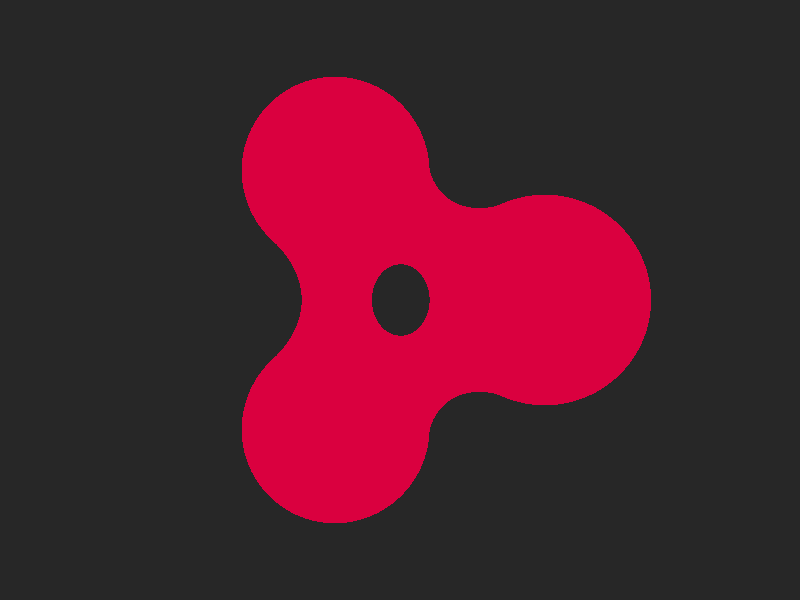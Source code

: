 // This work is licensed under the Creative Commons Attribution 3.0 Unported License.
// To view a copy of this license, visit http://creativecommons.org/licenses/by/3.0/
// or send a letter to Creative Commons, 444 Castro Street, Suite 900, Mountain View,
// California, 94041, USA.

// Persistence Of Vision raytracer version 3.5 sample file.
// File by Alexander Enzmann
//
// -w320 -h240
// -w800 -h600 +a0.3
//
#version 3.7;
global_settings { assumed_gamma 1.0 }

camera {
   location  <0, 0, -5>
   right     x*image_width/image_height
   direction <0, 0, 1.7>
   look_at   <0, 0, 0>
}

background { color rgb<1,1,1>*0.02 } 

light_source { <-15, 30, -25> color red 1 green 1 blue 1 }
light_source { < 15, 30, -25> color red 1 green 1 blue 1 }

blob {
   threshold 0.6
   component 1.0, 1.0, <0.75, 0, 0>
   component 1.0, 1.0, <-0.375, 0.64952, 0>
   component 1.0, 1.0, <-0.375, -0.64952, 0>

   pigment { color rgb< 0.7,0,0.05> }
   finish { 
                              
    // harmonioso
	ambient 0.2
	diffuse 0.3
	specular 0.7
	
    /*                              
	      
	// 1
	ambient 0.1
	diffuse 0
	specular 0
   
	// 2
	ambient 0.5
	diffuse 0
	specular 0
      
	// 3
	ambient 0.9
	diffuse 0.0
	specular 0.0
      
	// 4
	ambient 0.0
	diffuse 0.1
	specular 0.0
      
	// 5
	ambient 0.0
	diffuse 0.5
	specular 0.0
      
	// 6
	ambient 0.0
	diffuse 0.9
	specular 0.0
      
	// 7
	ambient 0.0
	diffuse 0.0
	specular 0.1
      
	// 8
	ambient 0.0
	diffuse 0.0
	specular 0.5
      
	// 9
	ambient 0.0
	diffuse 0.0
	specular 0.9
	*/
      
   }
   rotate 30*y
}
